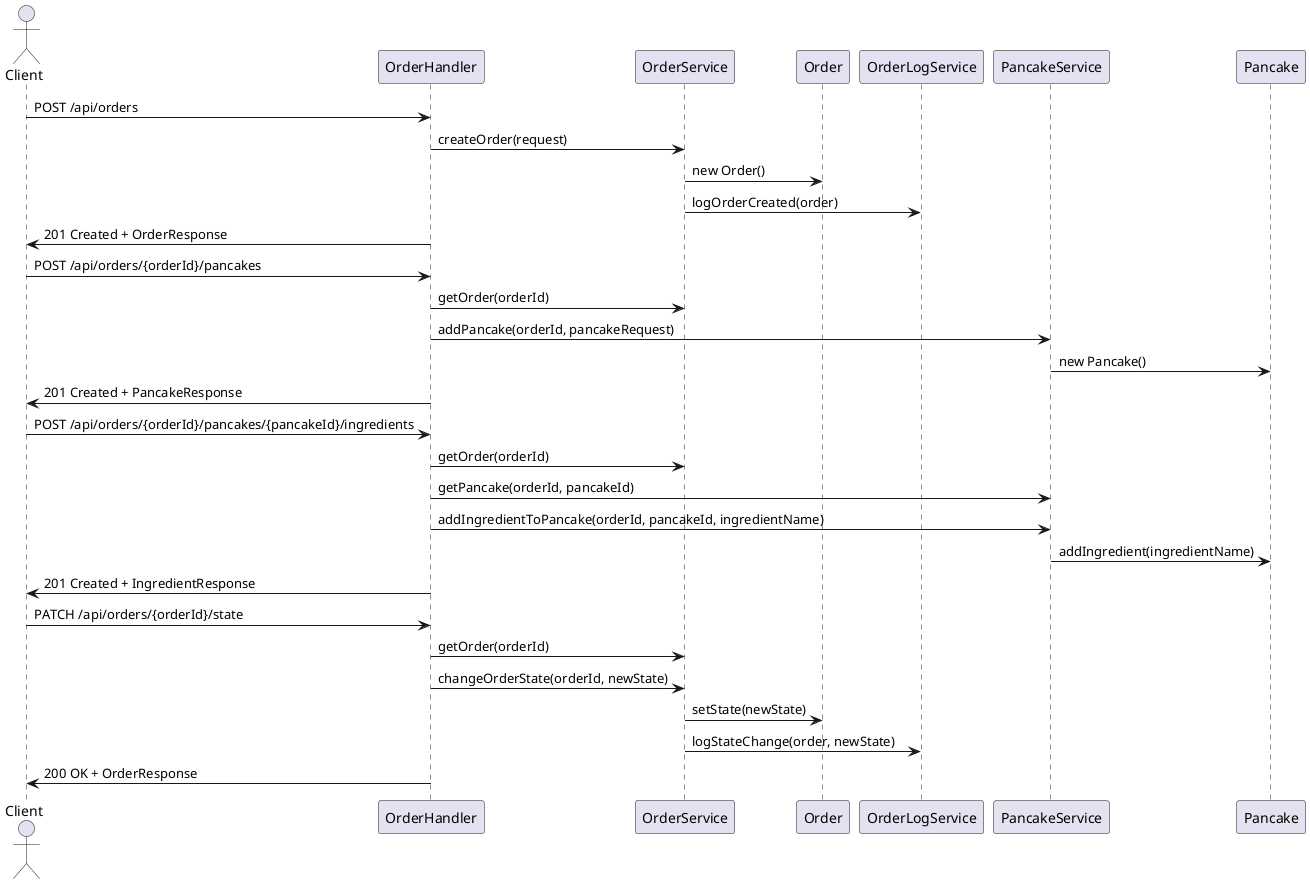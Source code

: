 @startuml
actor Client
Client -> OrderHandler : POST /api/orders
OrderHandler -> OrderService : createOrder(request)
OrderService -> Order : new Order()
OrderService -> OrderLogService : logOrderCreated(order)
OrderHandler -> Client : 201 Created + OrderResponse

Client -> OrderHandler : POST /api/orders/{orderId}/pancakes
OrderHandler -> OrderService : getOrder(orderId)
OrderHandler -> PancakeService : addPancake(orderId, pancakeRequest)
PancakeService -> Pancake : new Pancake()
OrderHandler -> Client : 201 Created + PancakeResponse

Client -> OrderHandler : POST /api/orders/{orderId}/pancakes/{pancakeId}/ingredients
OrderHandler -> OrderService : getOrder(orderId)
OrderHandler -> PancakeService : getPancake(orderId, pancakeId)
OrderHandler -> PancakeService : addIngredientToPancake(orderId, pancakeId, ingredientName)
PancakeService -> Pancake : addIngredient(ingredientName)
OrderHandler -> Client : 201 Created + IngredientResponse

Client -> OrderHandler : PATCH /api/orders/{orderId}/state
OrderHandler -> OrderService : getOrder(orderId)
OrderHandler -> OrderService : changeOrderState(orderId, newState)
OrderService -> Order : setState(newState)
OrderService -> OrderLogService : logStateChange(order, newState)
OrderHandler -> Client : 200 OK + OrderResponse
@enduml
